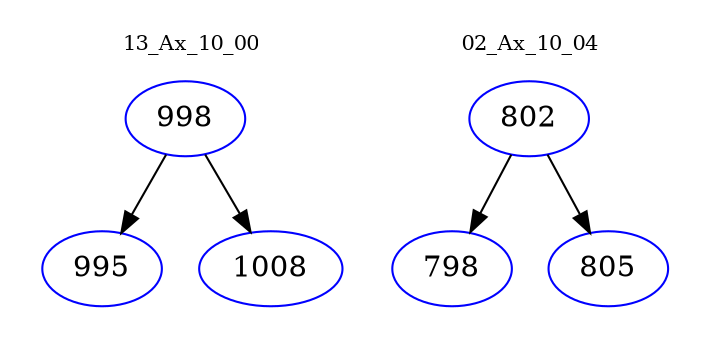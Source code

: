 digraph{
subgraph cluster_0 {
color = white
label = "13_Ax_10_00";
fontsize=10;
T0_998 [label="998", color="blue"]
T0_998 -> T0_995 [color="black"]
T0_995 [label="995", color="blue"]
T0_998 -> T0_1008 [color="black"]
T0_1008 [label="1008", color="blue"]
}
subgraph cluster_1 {
color = white
label = "02_Ax_10_04";
fontsize=10;
T1_802 [label="802", color="blue"]
T1_802 -> T1_798 [color="black"]
T1_798 [label="798", color="blue"]
T1_802 -> T1_805 [color="black"]
T1_805 [label="805", color="blue"]
}
}
